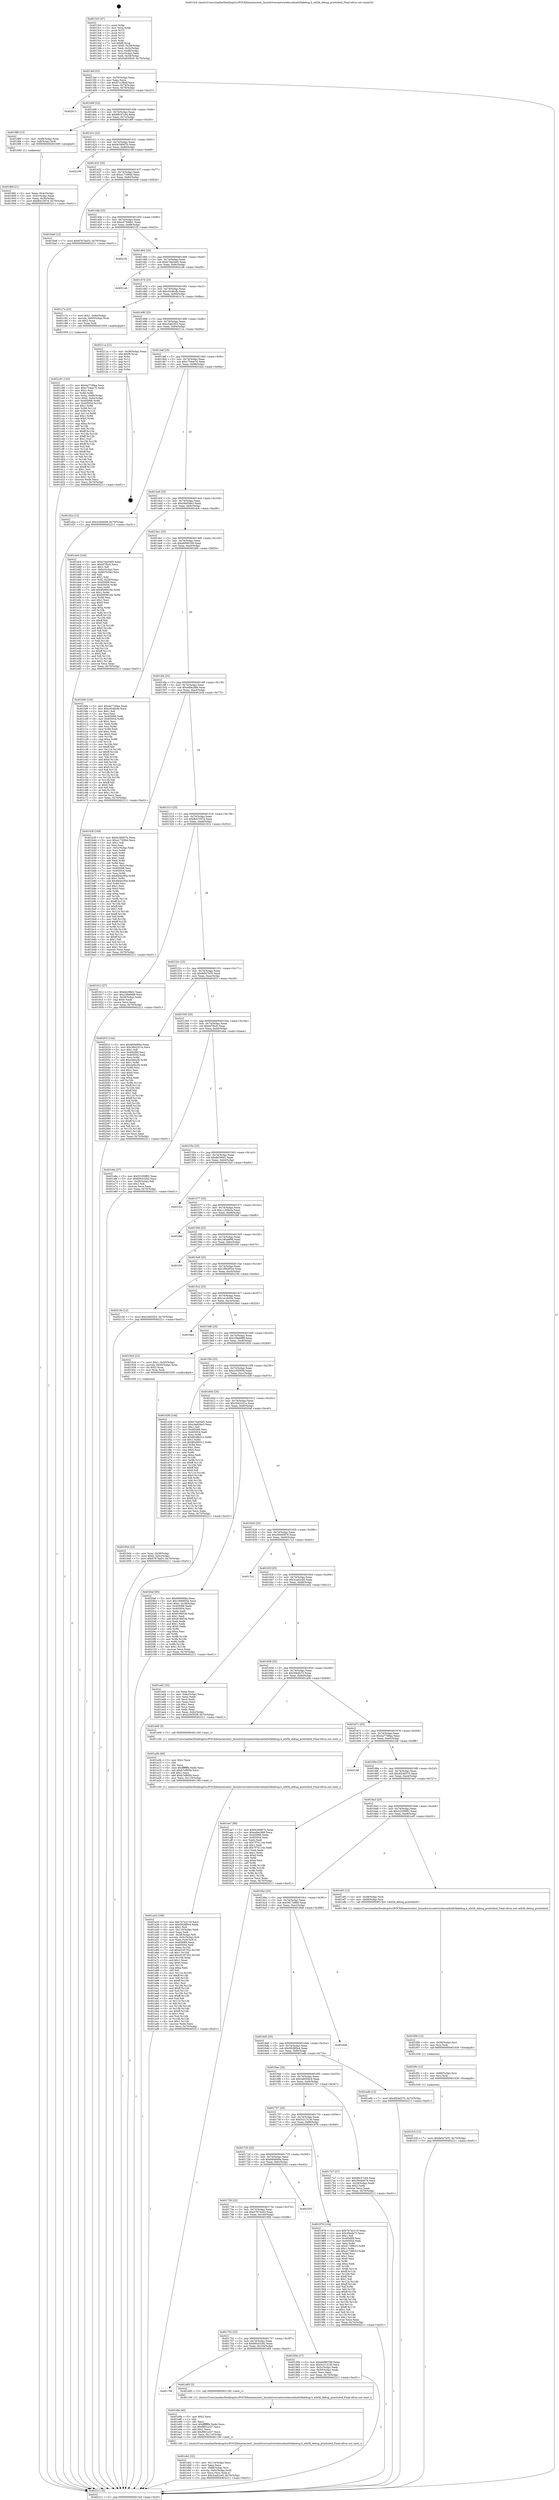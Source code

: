 digraph "0x4013c0" {
  label = "0x4013c0 (/mnt/c/Users/mathe/Desktop/tcc/POCII/binaries/extr_linuxdriversnetwirelessathath5kdebug.h_ath5k_debug_printtxbuf_Final-ollvm.out::main(0))"
  labelloc = "t"
  node[shape=record]

  Entry [label="",width=0.3,height=0.3,shape=circle,fillcolor=black,style=filled]
  "0x4013ef" [label="{
     0x4013ef [23]\l
     | [instrs]\l
     &nbsp;&nbsp;0x4013ef \<+3\>: mov -0x70(%rbp),%eax\l
     &nbsp;&nbsp;0x4013f2 \<+2\>: mov %eax,%ecx\l
     &nbsp;&nbsp;0x4013f4 \<+6\>: sub $0x87c18bdf,%ecx\l
     &nbsp;&nbsp;0x4013fa \<+3\>: mov %eax,-0x74(%rbp)\l
     &nbsp;&nbsp;0x4013fd \<+3\>: mov %ecx,-0x78(%rbp)\l
     &nbsp;&nbsp;0x401400 \<+6\>: je 0000000000402013 \<main+0xc53\>\l
  }"]
  "0x402013" [label="{
     0x402013\l
  }", style=dashed]
  "0x401406" [label="{
     0x401406 [22]\l
     | [instrs]\l
     &nbsp;&nbsp;0x401406 \<+5\>: jmp 000000000040140b \<main+0x4b\>\l
     &nbsp;&nbsp;0x40140b \<+3\>: mov -0x74(%rbp),%eax\l
     &nbsp;&nbsp;0x40140e \<+5\>: sub $0x88c57c94,%eax\l
     &nbsp;&nbsp;0x401413 \<+3\>: mov %eax,-0x7c(%rbp)\l
     &nbsp;&nbsp;0x401416 \<+6\>: je 00000000004018f0 \<main+0x530\>\l
  }"]
  Exit [label="",width=0.3,height=0.3,shape=circle,fillcolor=black,style=filled,peripheries=2]
  "0x4018f0" [label="{
     0x4018f0 [13]\l
     | [instrs]\l
     &nbsp;&nbsp;0x4018f0 \<+4\>: mov -0x48(%rbp),%rax\l
     &nbsp;&nbsp;0x4018f4 \<+4\>: mov 0x8(%rax),%rdi\l
     &nbsp;&nbsp;0x4018f8 \<+5\>: call 0000000000401060 \<atoi@plt\>\l
     | [calls]\l
     &nbsp;&nbsp;0x401060 \{1\} (unknown)\l
  }"]
  "0x40141c" [label="{
     0x40141c [22]\l
     | [instrs]\l
     &nbsp;&nbsp;0x40141c \<+5\>: jmp 0000000000401421 \<main+0x61\>\l
     &nbsp;&nbsp;0x401421 \<+3\>: mov -0x74(%rbp),%eax\l
     &nbsp;&nbsp;0x401424 \<+5\>: sub $0x9c36907b,%eax\l
     &nbsp;&nbsp;0x401429 \<+3\>: mov %eax,-0x80(%rbp)\l
     &nbsp;&nbsp;0x40142c \<+6\>: je 0000000000402199 \<main+0xdd9\>\l
  }"]
  "0x401f18" [label="{
     0x401f18 [12]\l
     | [instrs]\l
     &nbsp;&nbsp;0x401f18 \<+7\>: movl $0xfe0e7b35,-0x70(%rbp)\l
     &nbsp;&nbsp;0x401f1f \<+5\>: jmp 0000000000402211 \<main+0xe51\>\l
  }"]
  "0x402199" [label="{
     0x402199\l
  }", style=dashed]
  "0x401432" [label="{
     0x401432 [25]\l
     | [instrs]\l
     &nbsp;&nbsp;0x401432 \<+5\>: jmp 0000000000401437 \<main+0x77\>\l
     &nbsp;&nbsp;0x401437 \<+3\>: mov -0x74(%rbp),%eax\l
     &nbsp;&nbsp;0x40143a \<+5\>: sub $0xa1730f4d,%eax\l
     &nbsp;&nbsp;0x40143f \<+6\>: mov %eax,-0x84(%rbp)\l
     &nbsp;&nbsp;0x401445 \<+6\>: je 0000000000401be8 \<main+0x828\>\l
  }"]
  "0x401f0c" [label="{
     0x401f0c [12]\l
     | [instrs]\l
     &nbsp;&nbsp;0x401f0c \<+4\>: mov -0x68(%rbp),%rsi\l
     &nbsp;&nbsp;0x401f10 \<+3\>: mov %rsi,%rdi\l
     &nbsp;&nbsp;0x401f13 \<+5\>: call 0000000000401030 \<free@plt\>\l
     | [calls]\l
     &nbsp;&nbsp;0x401030 \{1\} (unknown)\l
  }"]
  "0x401be8" [label="{
     0x401be8 [12]\l
     | [instrs]\l
     &nbsp;&nbsp;0x401be8 \<+7\>: movl $0x67674a53,-0x70(%rbp)\l
     &nbsp;&nbsp;0x401bef \<+5\>: jmp 0000000000402211 \<main+0xe51\>\l
  }"]
  "0x40144b" [label="{
     0x40144b [25]\l
     | [instrs]\l
     &nbsp;&nbsp;0x40144b \<+5\>: jmp 0000000000401450 \<main+0x90\>\l
     &nbsp;&nbsp;0x401450 \<+3\>: mov -0x74(%rbp),%eax\l
     &nbsp;&nbsp;0x401453 \<+5\>: sub $0xa57446b1,%eax\l
     &nbsp;&nbsp;0x401458 \<+6\>: mov %eax,-0x88(%rbp)\l
     &nbsp;&nbsp;0x40145e \<+6\>: je 00000000004021f2 \<main+0xe32\>\l
  }"]
  "0x401f00" [label="{
     0x401f00 [12]\l
     | [instrs]\l
     &nbsp;&nbsp;0x401f00 \<+4\>: mov -0x58(%rbp),%rsi\l
     &nbsp;&nbsp;0x401f04 \<+3\>: mov %rsi,%rdi\l
     &nbsp;&nbsp;0x401f07 \<+5\>: call 0000000000401030 \<free@plt\>\l
     | [calls]\l
     &nbsp;&nbsp;0x401030 \{1\} (unknown)\l
  }"]
  "0x4021f2" [label="{
     0x4021f2\l
  }", style=dashed]
  "0x401464" [label="{
     0x401464 [25]\l
     | [instrs]\l
     &nbsp;&nbsp;0x401464 \<+5\>: jmp 0000000000401469 \<main+0xa9\>\l
     &nbsp;&nbsp;0x401469 \<+3\>: mov -0x74(%rbp),%eax\l
     &nbsp;&nbsp;0x40146c \<+5\>: sub $0xb7da04d5,%eax\l
     &nbsp;&nbsp;0x401471 \<+6\>: mov %eax,-0x8c(%rbp)\l
     &nbsp;&nbsp;0x401477 \<+6\>: je 00000000004021e6 \<main+0xe26\>\l
  }"]
  "0x401eb2" [label="{
     0x401eb2 [32]\l
     | [instrs]\l
     &nbsp;&nbsp;0x401eb2 \<+6\>: mov -0x114(%rbp),%ecx\l
     &nbsp;&nbsp;0x401eb8 \<+3\>: imul %eax,%ecx\l
     &nbsp;&nbsp;0x401ebb \<+4\>: mov -0x68(%rbp),%rsi\l
     &nbsp;&nbsp;0x401ebf \<+4\>: movslq -0x6c(%rbp),%rdi\l
     &nbsp;&nbsp;0x401ec3 \<+3\>: mov %ecx,(%rsi,%rdi,4)\l
     &nbsp;&nbsp;0x401ec6 \<+7\>: movl $0x3cad2c40,-0x70(%rbp)\l
     &nbsp;&nbsp;0x401ecd \<+5\>: jmp 0000000000402211 \<main+0xe51\>\l
  }"]
  "0x4021e6" [label="{
     0x4021e6\l
  }", style=dashed]
  "0x40147d" [label="{
     0x40147d [25]\l
     | [instrs]\l
     &nbsp;&nbsp;0x40147d \<+5\>: jmp 0000000000401482 \<main+0xc2\>\l
     &nbsp;&nbsp;0x401482 \<+3\>: mov -0x74(%rbp),%eax\l
     &nbsp;&nbsp;0x401485 \<+5\>: sub $0xc0246cfb,%eax\l
     &nbsp;&nbsp;0x40148a \<+6\>: mov %eax,-0x90(%rbp)\l
     &nbsp;&nbsp;0x401490 \<+6\>: je 0000000000401c7a \<main+0x8ba\>\l
  }"]
  "0x401e8a" [label="{
     0x401e8a [40]\l
     | [instrs]\l
     &nbsp;&nbsp;0x401e8a \<+5\>: mov $0x2,%ecx\l
     &nbsp;&nbsp;0x401e8f \<+1\>: cltd\l
     &nbsp;&nbsp;0x401e90 \<+2\>: idiv %ecx\l
     &nbsp;&nbsp;0x401e92 \<+6\>: imul $0xfffffffe,%edx,%ecx\l
     &nbsp;&nbsp;0x401e98 \<+6\>: sub $0xf861a327,%ecx\l
     &nbsp;&nbsp;0x401e9e \<+3\>: add $0x1,%ecx\l
     &nbsp;&nbsp;0x401ea1 \<+6\>: add $0xf861a327,%ecx\l
     &nbsp;&nbsp;0x401ea7 \<+6\>: mov %ecx,-0x114(%rbp)\l
     &nbsp;&nbsp;0x401ead \<+5\>: call 0000000000401160 \<next_i\>\l
     | [calls]\l
     &nbsp;&nbsp;0x401160 \{1\} (/mnt/c/Users/mathe/Desktop/tcc/POCII/binaries/extr_linuxdriversnetwirelessathath5kdebug.h_ath5k_debug_printtxbuf_Final-ollvm.out::next_i)\l
  }"]
  "0x401c7a" [label="{
     0x401c7a [23]\l
     | [instrs]\l
     &nbsp;&nbsp;0x401c7a \<+7\>: movl $0x1,-0x60(%rbp)\l
     &nbsp;&nbsp;0x401c81 \<+4\>: movslq -0x60(%rbp),%rax\l
     &nbsp;&nbsp;0x401c85 \<+4\>: shl $0x2,%rax\l
     &nbsp;&nbsp;0x401c89 \<+3\>: mov %rax,%rdi\l
     &nbsp;&nbsp;0x401c8c \<+5\>: call 0000000000401050 \<malloc@plt\>\l
     | [calls]\l
     &nbsp;&nbsp;0x401050 \{1\} (unknown)\l
  }"]
  "0x401496" [label="{
     0x401496 [25]\l
     | [instrs]\l
     &nbsp;&nbsp;0x401496 \<+5\>: jmp 000000000040149b \<main+0xdb\>\l
     &nbsp;&nbsp;0x40149b \<+3\>: mov -0x74(%rbp),%eax\l
     &nbsp;&nbsp;0x40149e \<+5\>: sub $0xc5d42f23,%eax\l
     &nbsp;&nbsp;0x4014a3 \<+6\>: mov %eax,-0x94(%rbp)\l
     &nbsp;&nbsp;0x4014a9 \<+6\>: je 000000000040211a \<main+0xd5a\>\l
  }"]
  "0x40176b" [label="{
     0x40176b\l
  }", style=dashed]
  "0x40211a" [label="{
     0x40211a [21]\l
     | [instrs]\l
     &nbsp;&nbsp;0x40211a \<+3\>: mov -0x38(%rbp),%eax\l
     &nbsp;&nbsp;0x40211d \<+7\>: add $0xf8,%rsp\l
     &nbsp;&nbsp;0x402124 \<+1\>: pop %rbx\l
     &nbsp;&nbsp;0x402125 \<+2\>: pop %r12\l
     &nbsp;&nbsp;0x402127 \<+2\>: pop %r13\l
     &nbsp;&nbsp;0x402129 \<+2\>: pop %r14\l
     &nbsp;&nbsp;0x40212b \<+2\>: pop %r15\l
     &nbsp;&nbsp;0x40212d \<+1\>: pop %rbp\l
     &nbsp;&nbsp;0x40212e \<+1\>: ret\l
  }"]
  "0x4014af" [label="{
     0x4014af [25]\l
     | [instrs]\l
     &nbsp;&nbsp;0x4014af \<+5\>: jmp 00000000004014b4 \<main+0xf4\>\l
     &nbsp;&nbsp;0x4014b4 \<+3\>: mov -0x74(%rbp),%eax\l
     &nbsp;&nbsp;0x4014b7 \<+5\>: sub $0xc754ee70,%eax\l
     &nbsp;&nbsp;0x4014bc \<+6\>: mov %eax,-0x98(%rbp)\l
     &nbsp;&nbsp;0x4014c2 \<+6\>: je 0000000000401d2a \<main+0x96a\>\l
  }"]
  "0x401e85" [label="{
     0x401e85 [5]\l
     | [instrs]\l
     &nbsp;&nbsp;0x401e85 \<+5\>: call 0000000000401160 \<next_i\>\l
     | [calls]\l
     &nbsp;&nbsp;0x401160 \{1\} (/mnt/c/Users/mathe/Desktop/tcc/POCII/binaries/extr_linuxdriversnetwirelessathath5kdebug.h_ath5k_debug_printtxbuf_Final-ollvm.out::next_i)\l
  }"]
  "0x401d2a" [label="{
     0x401d2a [12]\l
     | [instrs]\l
     &nbsp;&nbsp;0x401d2a \<+7\>: movl $0x2cf45658,-0x70(%rbp)\l
     &nbsp;&nbsp;0x401d31 \<+5\>: jmp 0000000000402211 \<main+0xe51\>\l
  }"]
  "0x4014c8" [label="{
     0x4014c8 [25]\l
     | [instrs]\l
     &nbsp;&nbsp;0x4014c8 \<+5\>: jmp 00000000004014cd \<main+0x10d\>\l
     &nbsp;&nbsp;0x4014cd \<+3\>: mov -0x74(%rbp),%eax\l
     &nbsp;&nbsp;0x4014d0 \<+5\>: sub $0xc9a936e3,%eax\l
     &nbsp;&nbsp;0x4014d5 \<+6\>: mov %eax,-0x9c(%rbp)\l
     &nbsp;&nbsp;0x4014db \<+6\>: je 0000000000401dc6 \<main+0xa06\>\l
  }"]
  "0x401c91" [label="{
     0x401c91 [153]\l
     | [instrs]\l
     &nbsp;&nbsp;0x401c91 \<+5\>: mov $0x4a77d9aa,%ecx\l
     &nbsp;&nbsp;0x401c96 \<+5\>: mov $0xc754ee70,%edx\l
     &nbsp;&nbsp;0x401c9b \<+3\>: mov $0x1,%sil\l
     &nbsp;&nbsp;0x401c9e \<+3\>: xor %r8d,%r8d\l
     &nbsp;&nbsp;0x401ca1 \<+4\>: mov %rax,-0x68(%rbp)\l
     &nbsp;&nbsp;0x401ca5 \<+7\>: movl $0x0,-0x6c(%rbp)\l
     &nbsp;&nbsp;0x401cac \<+8\>: mov 0x405068,%r9d\l
     &nbsp;&nbsp;0x401cb4 \<+8\>: mov 0x405054,%r10d\l
     &nbsp;&nbsp;0x401cbc \<+4\>: sub $0x1,%r8d\l
     &nbsp;&nbsp;0x401cc0 \<+3\>: mov %r9d,%r11d\l
     &nbsp;&nbsp;0x401cc3 \<+3\>: add %r8d,%r11d\l
     &nbsp;&nbsp;0x401cc6 \<+4\>: imul %r11d,%r9d\l
     &nbsp;&nbsp;0x401cca \<+4\>: and $0x1,%r9d\l
     &nbsp;&nbsp;0x401cce \<+4\>: cmp $0x0,%r9d\l
     &nbsp;&nbsp;0x401cd2 \<+3\>: sete %bl\l
     &nbsp;&nbsp;0x401cd5 \<+4\>: cmp $0xa,%r10d\l
     &nbsp;&nbsp;0x401cd9 \<+4\>: setl %r14b\l
     &nbsp;&nbsp;0x401cdd \<+3\>: mov %bl,%r15b\l
     &nbsp;&nbsp;0x401ce0 \<+4\>: xor $0xff,%r15b\l
     &nbsp;&nbsp;0x401ce4 \<+3\>: mov %r14b,%r12b\l
     &nbsp;&nbsp;0x401ce7 \<+4\>: xor $0xff,%r12b\l
     &nbsp;&nbsp;0x401ceb \<+4\>: xor $0x1,%sil\l
     &nbsp;&nbsp;0x401cef \<+3\>: mov %r15b,%r13b\l
     &nbsp;&nbsp;0x401cf2 \<+4\>: and $0xff,%r13b\l
     &nbsp;&nbsp;0x401cf6 \<+3\>: and %sil,%bl\l
     &nbsp;&nbsp;0x401cf9 \<+3\>: mov %r12b,%al\l
     &nbsp;&nbsp;0x401cfc \<+2\>: and $0xff,%al\l
     &nbsp;&nbsp;0x401cfe \<+3\>: and %sil,%r14b\l
     &nbsp;&nbsp;0x401d01 \<+3\>: or %bl,%r13b\l
     &nbsp;&nbsp;0x401d04 \<+3\>: or %r14b,%al\l
     &nbsp;&nbsp;0x401d07 \<+3\>: xor %al,%r13b\l
     &nbsp;&nbsp;0x401d0a \<+3\>: or %r12b,%r15b\l
     &nbsp;&nbsp;0x401d0d \<+4\>: xor $0xff,%r15b\l
     &nbsp;&nbsp;0x401d11 \<+4\>: or $0x1,%sil\l
     &nbsp;&nbsp;0x401d15 \<+3\>: and %sil,%r15b\l
     &nbsp;&nbsp;0x401d18 \<+3\>: or %r15b,%r13b\l
     &nbsp;&nbsp;0x401d1b \<+4\>: test $0x1,%r13b\l
     &nbsp;&nbsp;0x401d1f \<+3\>: cmovne %edx,%ecx\l
     &nbsp;&nbsp;0x401d22 \<+3\>: mov %ecx,-0x70(%rbp)\l
     &nbsp;&nbsp;0x401d25 \<+5\>: jmp 0000000000402211 \<main+0xe51\>\l
  }"]
  "0x401dc6" [label="{
     0x401dc6 [164]\l
     | [instrs]\l
     &nbsp;&nbsp;0x401dc6 \<+5\>: mov $0xb7da04d5,%eax\l
     &nbsp;&nbsp;0x401dcb \<+5\>: mov $0xbf7fbc0,%ecx\l
     &nbsp;&nbsp;0x401dd0 \<+2\>: mov $0x1,%dl\l
     &nbsp;&nbsp;0x401dd2 \<+3\>: mov -0x6c(%rbp),%esi\l
     &nbsp;&nbsp;0x401dd5 \<+3\>: cmp -0x60(%rbp),%esi\l
     &nbsp;&nbsp;0x401dd8 \<+4\>: setl %dil\l
     &nbsp;&nbsp;0x401ddc \<+4\>: and $0x1,%dil\l
     &nbsp;&nbsp;0x401de0 \<+4\>: mov %dil,-0x29(%rbp)\l
     &nbsp;&nbsp;0x401de4 \<+7\>: mov 0x405068,%esi\l
     &nbsp;&nbsp;0x401deb \<+8\>: mov 0x405054,%r8d\l
     &nbsp;&nbsp;0x401df3 \<+3\>: mov %esi,%r9d\l
     &nbsp;&nbsp;0x401df6 \<+7\>: add $0x8509016e,%r9d\l
     &nbsp;&nbsp;0x401dfd \<+4\>: sub $0x1,%r9d\l
     &nbsp;&nbsp;0x401e01 \<+7\>: sub $0x8509016e,%r9d\l
     &nbsp;&nbsp;0x401e08 \<+4\>: imul %r9d,%esi\l
     &nbsp;&nbsp;0x401e0c \<+3\>: and $0x1,%esi\l
     &nbsp;&nbsp;0x401e0f \<+3\>: cmp $0x0,%esi\l
     &nbsp;&nbsp;0x401e12 \<+4\>: sete %dil\l
     &nbsp;&nbsp;0x401e16 \<+4\>: cmp $0xa,%r8d\l
     &nbsp;&nbsp;0x401e1a \<+4\>: setl %r10b\l
     &nbsp;&nbsp;0x401e1e \<+3\>: mov %dil,%r11b\l
     &nbsp;&nbsp;0x401e21 \<+4\>: xor $0xff,%r11b\l
     &nbsp;&nbsp;0x401e25 \<+3\>: mov %r10b,%bl\l
     &nbsp;&nbsp;0x401e28 \<+3\>: xor $0xff,%bl\l
     &nbsp;&nbsp;0x401e2b \<+3\>: xor $0x0,%dl\l
     &nbsp;&nbsp;0x401e2e \<+3\>: mov %r11b,%r14b\l
     &nbsp;&nbsp;0x401e31 \<+4\>: and $0x0,%r14b\l
     &nbsp;&nbsp;0x401e35 \<+3\>: and %dl,%dil\l
     &nbsp;&nbsp;0x401e38 \<+3\>: mov %bl,%r15b\l
     &nbsp;&nbsp;0x401e3b \<+4\>: and $0x0,%r15b\l
     &nbsp;&nbsp;0x401e3f \<+3\>: and %dl,%r10b\l
     &nbsp;&nbsp;0x401e42 \<+3\>: or %dil,%r14b\l
     &nbsp;&nbsp;0x401e45 \<+3\>: or %r10b,%r15b\l
     &nbsp;&nbsp;0x401e48 \<+3\>: xor %r15b,%r14b\l
     &nbsp;&nbsp;0x401e4b \<+3\>: or %bl,%r11b\l
     &nbsp;&nbsp;0x401e4e \<+4\>: xor $0xff,%r11b\l
     &nbsp;&nbsp;0x401e52 \<+3\>: or $0x0,%dl\l
     &nbsp;&nbsp;0x401e55 \<+3\>: and %dl,%r11b\l
     &nbsp;&nbsp;0x401e58 \<+3\>: or %r11b,%r14b\l
     &nbsp;&nbsp;0x401e5b \<+4\>: test $0x1,%r14b\l
     &nbsp;&nbsp;0x401e5f \<+3\>: cmovne %ecx,%eax\l
     &nbsp;&nbsp;0x401e62 \<+3\>: mov %eax,-0x70(%rbp)\l
     &nbsp;&nbsp;0x401e65 \<+5\>: jmp 0000000000402211 \<main+0xe51\>\l
  }"]
  "0x4014e1" [label="{
     0x4014e1 [25]\l
     | [instrs]\l
     &nbsp;&nbsp;0x4014e1 \<+5\>: jmp 00000000004014e6 \<main+0x126\>\l
     &nbsp;&nbsp;0x4014e6 \<+3\>: mov -0x74(%rbp),%eax\l
     &nbsp;&nbsp;0x4014e9 \<+5\>: sub $0xeb080199,%eax\l
     &nbsp;&nbsp;0x4014ee \<+6\>: mov %eax,-0xa0(%rbp)\l
     &nbsp;&nbsp;0x4014f4 \<+6\>: je 0000000000401bf4 \<main+0x834\>\l
  }"]
  "0x401a33" [label="{
     0x401a33 [168]\l
     | [instrs]\l
     &nbsp;&nbsp;0x401a33 \<+5\>: mov $0x7b7a3119,%ecx\l
     &nbsp;&nbsp;0x401a38 \<+5\>: mov $0x5928f5e4,%edx\l
     &nbsp;&nbsp;0x401a3d \<+3\>: mov $0x1,%sil\l
     &nbsp;&nbsp;0x401a40 \<+6\>: mov -0x110(%rbp),%edi\l
     &nbsp;&nbsp;0x401a46 \<+3\>: imul %eax,%edi\l
     &nbsp;&nbsp;0x401a49 \<+4\>: mov -0x58(%rbp),%r8\l
     &nbsp;&nbsp;0x401a4d \<+4\>: movslq -0x5c(%rbp),%r9\l
     &nbsp;&nbsp;0x401a51 \<+4\>: mov %edi,(%r8,%r9,4)\l
     &nbsp;&nbsp;0x401a55 \<+7\>: mov 0x405068,%eax\l
     &nbsp;&nbsp;0x401a5c \<+7\>: mov 0x405054,%edi\l
     &nbsp;&nbsp;0x401a63 \<+3\>: mov %eax,%r10d\l
     &nbsp;&nbsp;0x401a66 \<+7\>: sub $0xe0187352,%r10d\l
     &nbsp;&nbsp;0x401a6d \<+4\>: sub $0x1,%r10d\l
     &nbsp;&nbsp;0x401a71 \<+7\>: add $0xe0187352,%r10d\l
     &nbsp;&nbsp;0x401a78 \<+4\>: imul %r10d,%eax\l
     &nbsp;&nbsp;0x401a7c \<+3\>: and $0x1,%eax\l
     &nbsp;&nbsp;0x401a7f \<+3\>: cmp $0x0,%eax\l
     &nbsp;&nbsp;0x401a82 \<+4\>: sete %r11b\l
     &nbsp;&nbsp;0x401a86 \<+3\>: cmp $0xa,%edi\l
     &nbsp;&nbsp;0x401a89 \<+3\>: setl %bl\l
     &nbsp;&nbsp;0x401a8c \<+3\>: mov %r11b,%r14b\l
     &nbsp;&nbsp;0x401a8f \<+4\>: xor $0xff,%r14b\l
     &nbsp;&nbsp;0x401a93 \<+3\>: mov %bl,%r15b\l
     &nbsp;&nbsp;0x401a96 \<+4\>: xor $0xff,%r15b\l
     &nbsp;&nbsp;0x401a9a \<+4\>: xor $0x1,%sil\l
     &nbsp;&nbsp;0x401a9e \<+3\>: mov %r14b,%r12b\l
     &nbsp;&nbsp;0x401aa1 \<+4\>: and $0xff,%r12b\l
     &nbsp;&nbsp;0x401aa5 \<+3\>: and %sil,%r11b\l
     &nbsp;&nbsp;0x401aa8 \<+3\>: mov %r15b,%r13b\l
     &nbsp;&nbsp;0x401aab \<+4\>: and $0xff,%r13b\l
     &nbsp;&nbsp;0x401aaf \<+3\>: and %sil,%bl\l
     &nbsp;&nbsp;0x401ab2 \<+3\>: or %r11b,%r12b\l
     &nbsp;&nbsp;0x401ab5 \<+3\>: or %bl,%r13b\l
     &nbsp;&nbsp;0x401ab8 \<+3\>: xor %r13b,%r12b\l
     &nbsp;&nbsp;0x401abb \<+3\>: or %r15b,%r14b\l
     &nbsp;&nbsp;0x401abe \<+4\>: xor $0xff,%r14b\l
     &nbsp;&nbsp;0x401ac2 \<+4\>: or $0x1,%sil\l
     &nbsp;&nbsp;0x401ac6 \<+3\>: and %sil,%r14b\l
     &nbsp;&nbsp;0x401ac9 \<+3\>: or %r14b,%r12b\l
     &nbsp;&nbsp;0x401acc \<+4\>: test $0x1,%r12b\l
     &nbsp;&nbsp;0x401ad0 \<+3\>: cmovne %edx,%ecx\l
     &nbsp;&nbsp;0x401ad3 \<+3\>: mov %ecx,-0x70(%rbp)\l
     &nbsp;&nbsp;0x401ad6 \<+5\>: jmp 0000000000402211 \<main+0xe51\>\l
  }"]
  "0x401bf4" [label="{
     0x401bf4 [134]\l
     | [instrs]\l
     &nbsp;&nbsp;0x401bf4 \<+5\>: mov $0x4a77d9aa,%eax\l
     &nbsp;&nbsp;0x401bf9 \<+5\>: mov $0xc0246cfb,%ecx\l
     &nbsp;&nbsp;0x401bfe \<+2\>: mov $0x1,%dl\l
     &nbsp;&nbsp;0x401c00 \<+2\>: xor %esi,%esi\l
     &nbsp;&nbsp;0x401c02 \<+7\>: mov 0x405068,%edi\l
     &nbsp;&nbsp;0x401c09 \<+8\>: mov 0x405054,%r8d\l
     &nbsp;&nbsp;0x401c11 \<+3\>: sub $0x1,%esi\l
     &nbsp;&nbsp;0x401c14 \<+3\>: mov %edi,%r9d\l
     &nbsp;&nbsp;0x401c17 \<+3\>: add %esi,%r9d\l
     &nbsp;&nbsp;0x401c1a \<+4\>: imul %r9d,%edi\l
     &nbsp;&nbsp;0x401c1e \<+3\>: and $0x1,%edi\l
     &nbsp;&nbsp;0x401c21 \<+3\>: cmp $0x0,%edi\l
     &nbsp;&nbsp;0x401c24 \<+4\>: sete %r10b\l
     &nbsp;&nbsp;0x401c28 \<+4\>: cmp $0xa,%r8d\l
     &nbsp;&nbsp;0x401c2c \<+4\>: setl %r11b\l
     &nbsp;&nbsp;0x401c30 \<+3\>: mov %r10b,%bl\l
     &nbsp;&nbsp;0x401c33 \<+3\>: xor $0xff,%bl\l
     &nbsp;&nbsp;0x401c36 \<+3\>: mov %r11b,%r14b\l
     &nbsp;&nbsp;0x401c39 \<+4\>: xor $0xff,%r14b\l
     &nbsp;&nbsp;0x401c3d \<+3\>: xor $0x0,%dl\l
     &nbsp;&nbsp;0x401c40 \<+3\>: mov %bl,%r15b\l
     &nbsp;&nbsp;0x401c43 \<+4\>: and $0x0,%r15b\l
     &nbsp;&nbsp;0x401c47 \<+3\>: and %dl,%r10b\l
     &nbsp;&nbsp;0x401c4a \<+3\>: mov %r14b,%r12b\l
     &nbsp;&nbsp;0x401c4d \<+4\>: and $0x0,%r12b\l
     &nbsp;&nbsp;0x401c51 \<+3\>: and %dl,%r11b\l
     &nbsp;&nbsp;0x401c54 \<+3\>: or %r10b,%r15b\l
     &nbsp;&nbsp;0x401c57 \<+3\>: or %r11b,%r12b\l
     &nbsp;&nbsp;0x401c5a \<+3\>: xor %r12b,%r15b\l
     &nbsp;&nbsp;0x401c5d \<+3\>: or %r14b,%bl\l
     &nbsp;&nbsp;0x401c60 \<+3\>: xor $0xff,%bl\l
     &nbsp;&nbsp;0x401c63 \<+3\>: or $0x0,%dl\l
     &nbsp;&nbsp;0x401c66 \<+2\>: and %dl,%bl\l
     &nbsp;&nbsp;0x401c68 \<+3\>: or %bl,%r15b\l
     &nbsp;&nbsp;0x401c6b \<+4\>: test $0x1,%r15b\l
     &nbsp;&nbsp;0x401c6f \<+3\>: cmovne %ecx,%eax\l
     &nbsp;&nbsp;0x401c72 \<+3\>: mov %eax,-0x70(%rbp)\l
     &nbsp;&nbsp;0x401c75 \<+5\>: jmp 0000000000402211 \<main+0xe51\>\l
  }"]
  "0x4014fa" [label="{
     0x4014fa [25]\l
     | [instrs]\l
     &nbsp;&nbsp;0x4014fa \<+5\>: jmp 00000000004014ff \<main+0x13f\>\l
     &nbsp;&nbsp;0x4014ff \<+3\>: mov -0x74(%rbp),%eax\l
     &nbsp;&nbsp;0x401502 \<+5\>: sub $0xedbe2fd6,%eax\l
     &nbsp;&nbsp;0x401507 \<+6\>: mov %eax,-0xa4(%rbp)\l
     &nbsp;&nbsp;0x40150d \<+6\>: je 0000000000401b3f \<main+0x77f\>\l
  }"]
  "0x401a0b" [label="{
     0x401a0b [40]\l
     | [instrs]\l
     &nbsp;&nbsp;0x401a0b \<+5\>: mov $0x2,%ecx\l
     &nbsp;&nbsp;0x401a10 \<+1\>: cltd\l
     &nbsp;&nbsp;0x401a11 \<+2\>: idiv %ecx\l
     &nbsp;&nbsp;0x401a13 \<+6\>: imul $0xfffffffe,%edx,%ecx\l
     &nbsp;&nbsp;0x401a19 \<+6\>: sub $0xb7ef85fa,%ecx\l
     &nbsp;&nbsp;0x401a1f \<+3\>: add $0x1,%ecx\l
     &nbsp;&nbsp;0x401a22 \<+6\>: add $0xb7ef85fa,%ecx\l
     &nbsp;&nbsp;0x401a28 \<+6\>: mov %ecx,-0x110(%rbp)\l
     &nbsp;&nbsp;0x401a2e \<+5\>: call 0000000000401160 \<next_i\>\l
     | [calls]\l
     &nbsp;&nbsp;0x401160 \{1\} (/mnt/c/Users/mathe/Desktop/tcc/POCII/binaries/extr_linuxdriversnetwirelessathath5kdebug.h_ath5k_debug_printtxbuf_Final-ollvm.out::next_i)\l
  }"]
  "0x401b3f" [label="{
     0x401b3f [169]\l
     | [instrs]\l
     &nbsp;&nbsp;0x401b3f \<+5\>: mov $0x9c36907b,%eax\l
     &nbsp;&nbsp;0x401b44 \<+5\>: mov $0xa1730f4d,%ecx\l
     &nbsp;&nbsp;0x401b49 \<+2\>: mov $0x1,%dl\l
     &nbsp;&nbsp;0x401b4b \<+2\>: xor %esi,%esi\l
     &nbsp;&nbsp;0x401b4d \<+3\>: mov -0x5c(%rbp),%edi\l
     &nbsp;&nbsp;0x401b50 \<+3\>: mov %esi,%r8d\l
     &nbsp;&nbsp;0x401b53 \<+3\>: sub %edi,%r8d\l
     &nbsp;&nbsp;0x401b56 \<+2\>: mov %esi,%edi\l
     &nbsp;&nbsp;0x401b58 \<+3\>: sub $0x1,%edi\l
     &nbsp;&nbsp;0x401b5b \<+3\>: add %edi,%r8d\l
     &nbsp;&nbsp;0x401b5e \<+3\>: sub %r8d,%esi\l
     &nbsp;&nbsp;0x401b61 \<+3\>: mov %esi,-0x5c(%rbp)\l
     &nbsp;&nbsp;0x401b64 \<+7\>: mov 0x405068,%esi\l
     &nbsp;&nbsp;0x401b6b \<+7\>: mov 0x405054,%edi\l
     &nbsp;&nbsp;0x401b72 \<+3\>: mov %esi,%r8d\l
     &nbsp;&nbsp;0x401b75 \<+7\>: sub $0x840ec95e,%r8d\l
     &nbsp;&nbsp;0x401b7c \<+4\>: sub $0x1,%r8d\l
     &nbsp;&nbsp;0x401b80 \<+7\>: add $0x840ec95e,%r8d\l
     &nbsp;&nbsp;0x401b87 \<+4\>: imul %r8d,%esi\l
     &nbsp;&nbsp;0x401b8b \<+3\>: and $0x1,%esi\l
     &nbsp;&nbsp;0x401b8e \<+3\>: cmp $0x0,%esi\l
     &nbsp;&nbsp;0x401b91 \<+4\>: sete %r9b\l
     &nbsp;&nbsp;0x401b95 \<+3\>: cmp $0xa,%edi\l
     &nbsp;&nbsp;0x401b98 \<+4\>: setl %r10b\l
     &nbsp;&nbsp;0x401b9c \<+3\>: mov %r9b,%r11b\l
     &nbsp;&nbsp;0x401b9f \<+4\>: xor $0xff,%r11b\l
     &nbsp;&nbsp;0x401ba3 \<+3\>: mov %r10b,%bl\l
     &nbsp;&nbsp;0x401ba6 \<+3\>: xor $0xff,%bl\l
     &nbsp;&nbsp;0x401ba9 \<+3\>: xor $0x1,%dl\l
     &nbsp;&nbsp;0x401bac \<+3\>: mov %r11b,%r14b\l
     &nbsp;&nbsp;0x401baf \<+4\>: and $0xff,%r14b\l
     &nbsp;&nbsp;0x401bb3 \<+3\>: and %dl,%r9b\l
     &nbsp;&nbsp;0x401bb6 \<+3\>: mov %bl,%r15b\l
     &nbsp;&nbsp;0x401bb9 \<+4\>: and $0xff,%r15b\l
     &nbsp;&nbsp;0x401bbd \<+3\>: and %dl,%r10b\l
     &nbsp;&nbsp;0x401bc0 \<+3\>: or %r9b,%r14b\l
     &nbsp;&nbsp;0x401bc3 \<+3\>: or %r10b,%r15b\l
     &nbsp;&nbsp;0x401bc6 \<+3\>: xor %r15b,%r14b\l
     &nbsp;&nbsp;0x401bc9 \<+3\>: or %bl,%r11b\l
     &nbsp;&nbsp;0x401bcc \<+4\>: xor $0xff,%r11b\l
     &nbsp;&nbsp;0x401bd0 \<+3\>: or $0x1,%dl\l
     &nbsp;&nbsp;0x401bd3 \<+3\>: and %dl,%r11b\l
     &nbsp;&nbsp;0x401bd6 \<+3\>: or %r11b,%r14b\l
     &nbsp;&nbsp;0x401bd9 \<+4\>: test $0x1,%r14b\l
     &nbsp;&nbsp;0x401bdd \<+3\>: cmovne %ecx,%eax\l
     &nbsp;&nbsp;0x401be0 \<+3\>: mov %eax,-0x70(%rbp)\l
     &nbsp;&nbsp;0x401be3 \<+5\>: jmp 0000000000402211 \<main+0xe51\>\l
  }"]
  "0x401513" [label="{
     0x401513 [25]\l
     | [instrs]\l
     &nbsp;&nbsp;0x401513 \<+5\>: jmp 0000000000401518 \<main+0x158\>\l
     &nbsp;&nbsp;0x401518 \<+3\>: mov -0x74(%rbp),%eax\l
     &nbsp;&nbsp;0x40151b \<+5\>: sub $0xf641597d,%eax\l
     &nbsp;&nbsp;0x401520 \<+6\>: mov %eax,-0xa8(%rbp)\l
     &nbsp;&nbsp;0x401526 \<+6\>: je 0000000000401912 \<main+0x552\>\l
  }"]
  "0x401752" [label="{
     0x401752 [25]\l
     | [instrs]\l
     &nbsp;&nbsp;0x401752 \<+5\>: jmp 0000000000401757 \<main+0x397\>\l
     &nbsp;&nbsp;0x401757 \<+3\>: mov -0x74(%rbp),%eax\l
     &nbsp;&nbsp;0x40175a \<+5\>: sub $0x69c03282,%eax\l
     &nbsp;&nbsp;0x40175f \<+6\>: mov %eax,-0x104(%rbp)\l
     &nbsp;&nbsp;0x401765 \<+6\>: je 0000000000401e85 \<main+0xac5\>\l
  }"]
  "0x401912" [label="{
     0x401912 [27]\l
     | [instrs]\l
     &nbsp;&nbsp;0x401912 \<+5\>: mov $0xde299d1,%eax\l
     &nbsp;&nbsp;0x401917 \<+5\>: mov $0x238a66f9,%ecx\l
     &nbsp;&nbsp;0x40191c \<+3\>: mov -0x30(%rbp),%edx\l
     &nbsp;&nbsp;0x40191f \<+3\>: cmp $0x0,%edx\l
     &nbsp;&nbsp;0x401922 \<+3\>: cmove %ecx,%eax\l
     &nbsp;&nbsp;0x401925 \<+3\>: mov %eax,-0x70(%rbp)\l
     &nbsp;&nbsp;0x401928 \<+5\>: jmp 0000000000402211 \<main+0xe51\>\l
  }"]
  "0x40152c" [label="{
     0x40152c [25]\l
     | [instrs]\l
     &nbsp;&nbsp;0x40152c \<+5\>: jmp 0000000000401531 \<main+0x171\>\l
     &nbsp;&nbsp;0x401531 \<+3\>: mov -0x74(%rbp),%eax\l
     &nbsp;&nbsp;0x401534 \<+5\>: sub $0xfe0e7b35,%eax\l
     &nbsp;&nbsp;0x401539 \<+6\>: mov %eax,-0xac(%rbp)\l
     &nbsp;&nbsp;0x40153f \<+6\>: je 000000000040201f \<main+0xc5f\>\l
  }"]
  "0x40195b" [label="{
     0x40195b [27]\l
     | [instrs]\l
     &nbsp;&nbsp;0x40195b \<+5\>: mov $0xeb080199,%eax\l
     &nbsp;&nbsp;0x401960 \<+5\>: mov $0x5c213130,%ecx\l
     &nbsp;&nbsp;0x401965 \<+3\>: mov -0x5c(%rbp),%edx\l
     &nbsp;&nbsp;0x401968 \<+3\>: cmp -0x50(%rbp),%edx\l
     &nbsp;&nbsp;0x40196b \<+3\>: cmovl %ecx,%eax\l
     &nbsp;&nbsp;0x40196e \<+3\>: mov %eax,-0x70(%rbp)\l
     &nbsp;&nbsp;0x401971 \<+5\>: jmp 0000000000402211 \<main+0xe51\>\l
  }"]
  "0x40201f" [label="{
     0x40201f [144]\l
     | [instrs]\l
     &nbsp;&nbsp;0x40201f \<+5\>: mov $0x66f4669a,%eax\l
     &nbsp;&nbsp;0x402024 \<+5\>: mov $0x3942321e,%ecx\l
     &nbsp;&nbsp;0x402029 \<+2\>: mov $0x1,%dl\l
     &nbsp;&nbsp;0x40202b \<+7\>: mov 0x405068,%esi\l
     &nbsp;&nbsp;0x402032 \<+7\>: mov 0x405054,%edi\l
     &nbsp;&nbsp;0x402039 \<+3\>: mov %esi,%r8d\l
     &nbsp;&nbsp;0x40203c \<+7\>: add $0xcbf4a36,%r8d\l
     &nbsp;&nbsp;0x402043 \<+4\>: sub $0x1,%r8d\l
     &nbsp;&nbsp;0x402047 \<+7\>: sub $0xcbf4a36,%r8d\l
     &nbsp;&nbsp;0x40204e \<+4\>: imul %r8d,%esi\l
     &nbsp;&nbsp;0x402052 \<+3\>: and $0x1,%esi\l
     &nbsp;&nbsp;0x402055 \<+3\>: cmp $0x0,%esi\l
     &nbsp;&nbsp;0x402058 \<+4\>: sete %r9b\l
     &nbsp;&nbsp;0x40205c \<+3\>: cmp $0xa,%edi\l
     &nbsp;&nbsp;0x40205f \<+4\>: setl %r10b\l
     &nbsp;&nbsp;0x402063 \<+3\>: mov %r9b,%r11b\l
     &nbsp;&nbsp;0x402066 \<+4\>: xor $0xff,%r11b\l
     &nbsp;&nbsp;0x40206a \<+3\>: mov %r10b,%bl\l
     &nbsp;&nbsp;0x40206d \<+3\>: xor $0xff,%bl\l
     &nbsp;&nbsp;0x402070 \<+3\>: xor $0x1,%dl\l
     &nbsp;&nbsp;0x402073 \<+3\>: mov %r11b,%r14b\l
     &nbsp;&nbsp;0x402076 \<+4\>: and $0xff,%r14b\l
     &nbsp;&nbsp;0x40207a \<+3\>: and %dl,%r9b\l
     &nbsp;&nbsp;0x40207d \<+3\>: mov %bl,%r15b\l
     &nbsp;&nbsp;0x402080 \<+4\>: and $0xff,%r15b\l
     &nbsp;&nbsp;0x402084 \<+3\>: and %dl,%r10b\l
     &nbsp;&nbsp;0x402087 \<+3\>: or %r9b,%r14b\l
     &nbsp;&nbsp;0x40208a \<+3\>: or %r10b,%r15b\l
     &nbsp;&nbsp;0x40208d \<+3\>: xor %r15b,%r14b\l
     &nbsp;&nbsp;0x402090 \<+3\>: or %bl,%r11b\l
     &nbsp;&nbsp;0x402093 \<+4\>: xor $0xff,%r11b\l
     &nbsp;&nbsp;0x402097 \<+3\>: or $0x1,%dl\l
     &nbsp;&nbsp;0x40209a \<+3\>: and %dl,%r11b\l
     &nbsp;&nbsp;0x40209d \<+3\>: or %r11b,%r14b\l
     &nbsp;&nbsp;0x4020a0 \<+4\>: test $0x1,%r14b\l
     &nbsp;&nbsp;0x4020a4 \<+3\>: cmovne %ecx,%eax\l
     &nbsp;&nbsp;0x4020a7 \<+3\>: mov %eax,-0x70(%rbp)\l
     &nbsp;&nbsp;0x4020aa \<+5\>: jmp 0000000000402211 \<main+0xe51\>\l
  }"]
  "0x401545" [label="{
     0x401545 [25]\l
     | [instrs]\l
     &nbsp;&nbsp;0x401545 \<+5\>: jmp 000000000040154a \<main+0x18a\>\l
     &nbsp;&nbsp;0x40154a \<+3\>: mov -0x74(%rbp),%eax\l
     &nbsp;&nbsp;0x40154d \<+5\>: sub $0xbf7fbc0,%eax\l
     &nbsp;&nbsp;0x401552 \<+6\>: mov %eax,-0xb0(%rbp)\l
     &nbsp;&nbsp;0x401558 \<+6\>: je 0000000000401e6a \<main+0xaaa\>\l
  }"]
  "0x401739" [label="{
     0x401739 [25]\l
     | [instrs]\l
     &nbsp;&nbsp;0x401739 \<+5\>: jmp 000000000040173e \<main+0x37e\>\l
     &nbsp;&nbsp;0x40173e \<+3\>: mov -0x74(%rbp),%eax\l
     &nbsp;&nbsp;0x401741 \<+5\>: sub $0x67674a53,%eax\l
     &nbsp;&nbsp;0x401746 \<+6\>: mov %eax,-0x100(%rbp)\l
     &nbsp;&nbsp;0x40174c \<+6\>: je 000000000040195b \<main+0x59b\>\l
  }"]
  "0x401e6a" [label="{
     0x401e6a [27]\l
     | [instrs]\l
     &nbsp;&nbsp;0x401e6a \<+5\>: mov $0x52200f92,%eax\l
     &nbsp;&nbsp;0x401e6f \<+5\>: mov $0x69c03282,%ecx\l
     &nbsp;&nbsp;0x401e74 \<+3\>: mov -0x29(%rbp),%dl\l
     &nbsp;&nbsp;0x401e77 \<+3\>: test $0x1,%dl\l
     &nbsp;&nbsp;0x401e7a \<+3\>: cmovne %ecx,%eax\l
     &nbsp;&nbsp;0x401e7d \<+3\>: mov %eax,-0x70(%rbp)\l
     &nbsp;&nbsp;0x401e80 \<+5\>: jmp 0000000000402211 \<main+0xe51\>\l
  }"]
  "0x40155e" [label="{
     0x40155e [25]\l
     | [instrs]\l
     &nbsp;&nbsp;0x40155e \<+5\>: jmp 0000000000401563 \<main+0x1a3\>\l
     &nbsp;&nbsp;0x401563 \<+3\>: mov -0x74(%rbp),%eax\l
     &nbsp;&nbsp;0x401566 \<+5\>: sub $0xde299d1,%eax\l
     &nbsp;&nbsp;0x40156b \<+6\>: mov %eax,-0xb4(%rbp)\l
     &nbsp;&nbsp;0x401571 \<+6\>: je 0000000000401f24 \<main+0xb64\>\l
  }"]
  "0x402203" [label="{
     0x402203\l
  }", style=dashed]
  "0x401f24" [label="{
     0x401f24\l
  }", style=dashed]
  "0x401577" [label="{
     0x401577 [25]\l
     | [instrs]\l
     &nbsp;&nbsp;0x401577 \<+5\>: jmp 000000000040157c \<main+0x1bc\>\l
     &nbsp;&nbsp;0x40157c \<+3\>: mov -0x74(%rbp),%eax\l
     &nbsp;&nbsp;0x40157f \<+5\>: sub $0x112f4b2a,%eax\l
     &nbsp;&nbsp;0x401584 \<+6\>: mov %eax,-0xb8(%rbp)\l
     &nbsp;&nbsp;0x40158a \<+6\>: je 0000000000401fb6 \<main+0xbf6\>\l
  }"]
  "0x401720" [label="{
     0x401720 [25]\l
     | [instrs]\l
     &nbsp;&nbsp;0x401720 \<+5\>: jmp 0000000000401725 \<main+0x365\>\l
     &nbsp;&nbsp;0x401725 \<+3\>: mov -0x74(%rbp),%eax\l
     &nbsp;&nbsp;0x401728 \<+5\>: sub $0x66f4669a,%eax\l
     &nbsp;&nbsp;0x40172d \<+6\>: mov %eax,-0xfc(%rbp)\l
     &nbsp;&nbsp;0x401733 \<+6\>: je 0000000000402203 \<main+0xe43\>\l
  }"]
  "0x401fb6" [label="{
     0x401fb6\l
  }", style=dashed]
  "0x401590" [label="{
     0x401590 [25]\l
     | [instrs]\l
     &nbsp;&nbsp;0x401590 \<+5\>: jmp 0000000000401595 \<main+0x1d5\>\l
     &nbsp;&nbsp;0x401595 \<+3\>: mov -0x74(%rbp),%eax\l
     &nbsp;&nbsp;0x401598 \<+5\>: sub $0x180a9f98,%eax\l
     &nbsp;&nbsp;0x40159d \<+6\>: mov %eax,-0xbc(%rbp)\l
     &nbsp;&nbsp;0x4015a3 \<+6\>: je 0000000000401f30 \<main+0xb70\>\l
  }"]
  "0x401976" [label="{
     0x401976 [144]\l
     | [instrs]\l
     &nbsp;&nbsp;0x401976 \<+5\>: mov $0x7b7a3119,%eax\l
     &nbsp;&nbsp;0x40197b \<+5\>: mov $0x3f4afa73,%ecx\l
     &nbsp;&nbsp;0x401980 \<+2\>: mov $0x1,%dl\l
     &nbsp;&nbsp;0x401982 \<+7\>: mov 0x405068,%esi\l
     &nbsp;&nbsp;0x401989 \<+7\>: mov 0x405054,%edi\l
     &nbsp;&nbsp;0x401990 \<+3\>: mov %esi,%r8d\l
     &nbsp;&nbsp;0x401993 \<+7\>: sub $0x417d9b33,%r8d\l
     &nbsp;&nbsp;0x40199a \<+4\>: sub $0x1,%r8d\l
     &nbsp;&nbsp;0x40199e \<+7\>: add $0x417d9b33,%r8d\l
     &nbsp;&nbsp;0x4019a5 \<+4\>: imul %r8d,%esi\l
     &nbsp;&nbsp;0x4019a9 \<+3\>: and $0x1,%esi\l
     &nbsp;&nbsp;0x4019ac \<+3\>: cmp $0x0,%esi\l
     &nbsp;&nbsp;0x4019af \<+4\>: sete %r9b\l
     &nbsp;&nbsp;0x4019b3 \<+3\>: cmp $0xa,%edi\l
     &nbsp;&nbsp;0x4019b6 \<+4\>: setl %r10b\l
     &nbsp;&nbsp;0x4019ba \<+3\>: mov %r9b,%r11b\l
     &nbsp;&nbsp;0x4019bd \<+4\>: xor $0xff,%r11b\l
     &nbsp;&nbsp;0x4019c1 \<+3\>: mov %r10b,%bl\l
     &nbsp;&nbsp;0x4019c4 \<+3\>: xor $0xff,%bl\l
     &nbsp;&nbsp;0x4019c7 \<+3\>: xor $0x1,%dl\l
     &nbsp;&nbsp;0x4019ca \<+3\>: mov %r11b,%r14b\l
     &nbsp;&nbsp;0x4019cd \<+4\>: and $0xff,%r14b\l
     &nbsp;&nbsp;0x4019d1 \<+3\>: and %dl,%r9b\l
     &nbsp;&nbsp;0x4019d4 \<+3\>: mov %bl,%r15b\l
     &nbsp;&nbsp;0x4019d7 \<+4\>: and $0xff,%r15b\l
     &nbsp;&nbsp;0x4019db \<+3\>: and %dl,%r10b\l
     &nbsp;&nbsp;0x4019de \<+3\>: or %r9b,%r14b\l
     &nbsp;&nbsp;0x4019e1 \<+3\>: or %r10b,%r15b\l
     &nbsp;&nbsp;0x4019e4 \<+3\>: xor %r15b,%r14b\l
     &nbsp;&nbsp;0x4019e7 \<+3\>: or %bl,%r11b\l
     &nbsp;&nbsp;0x4019ea \<+4\>: xor $0xff,%r11b\l
     &nbsp;&nbsp;0x4019ee \<+3\>: or $0x1,%dl\l
     &nbsp;&nbsp;0x4019f1 \<+3\>: and %dl,%r11b\l
     &nbsp;&nbsp;0x4019f4 \<+3\>: or %r11b,%r14b\l
     &nbsp;&nbsp;0x4019f7 \<+4\>: test $0x1,%r14b\l
     &nbsp;&nbsp;0x4019fb \<+3\>: cmovne %ecx,%eax\l
     &nbsp;&nbsp;0x4019fe \<+3\>: mov %eax,-0x70(%rbp)\l
     &nbsp;&nbsp;0x401a01 \<+5\>: jmp 0000000000402211 \<main+0xe51\>\l
  }"]
  "0x401f30" [label="{
     0x401f30\l
  }", style=dashed]
  "0x4015a9" [label="{
     0x4015a9 [25]\l
     | [instrs]\l
     &nbsp;&nbsp;0x4015a9 \<+5\>: jmp 00000000004015ae \<main+0x1ee\>\l
     &nbsp;&nbsp;0x4015ae \<+3\>: mov -0x74(%rbp),%eax\l
     &nbsp;&nbsp;0x4015b1 \<+5\>: sub $0x189e855e,%eax\l
     &nbsp;&nbsp;0x4015b6 \<+6\>: mov %eax,-0xc0(%rbp)\l
     &nbsp;&nbsp;0x4015bc \<+6\>: je 000000000040210e \<main+0xd4e\>\l
  }"]
  "0x401944" [label="{
     0x401944 [23]\l
     | [instrs]\l
     &nbsp;&nbsp;0x401944 \<+4\>: mov %rax,-0x58(%rbp)\l
     &nbsp;&nbsp;0x401948 \<+7\>: movl $0x0,-0x5c(%rbp)\l
     &nbsp;&nbsp;0x40194f \<+7\>: movl $0x67674a53,-0x70(%rbp)\l
     &nbsp;&nbsp;0x401956 \<+5\>: jmp 0000000000402211 \<main+0xe51\>\l
  }"]
  "0x40210e" [label="{
     0x40210e [12]\l
     | [instrs]\l
     &nbsp;&nbsp;0x40210e \<+7\>: movl $0xc5d42f23,-0x70(%rbp)\l
     &nbsp;&nbsp;0x402115 \<+5\>: jmp 0000000000402211 \<main+0xe51\>\l
  }"]
  "0x4015c2" [label="{
     0x4015c2 [25]\l
     | [instrs]\l
     &nbsp;&nbsp;0x4015c2 \<+5\>: jmp 00000000004015c7 \<main+0x207\>\l
     &nbsp;&nbsp;0x4015c7 \<+3\>: mov -0x74(%rbp),%eax\l
     &nbsp;&nbsp;0x4015ca \<+5\>: sub $0x1eccb556,%eax\l
     &nbsp;&nbsp;0x4015cf \<+6\>: mov %eax,-0xc4(%rbp)\l
     &nbsp;&nbsp;0x4015d5 \<+6\>: je 00000000004018e4 \<main+0x524\>\l
  }"]
  "0x4018fd" [label="{
     0x4018fd [21]\l
     | [instrs]\l
     &nbsp;&nbsp;0x4018fd \<+3\>: mov %eax,-0x4c(%rbp)\l
     &nbsp;&nbsp;0x401900 \<+3\>: mov -0x4c(%rbp),%eax\l
     &nbsp;&nbsp;0x401903 \<+3\>: mov %eax,-0x30(%rbp)\l
     &nbsp;&nbsp;0x401906 \<+7\>: movl $0xf641597d,-0x70(%rbp)\l
     &nbsp;&nbsp;0x40190d \<+5\>: jmp 0000000000402211 \<main+0xe51\>\l
  }"]
  "0x4018e4" [label="{
     0x4018e4\l
  }", style=dashed]
  "0x4015db" [label="{
     0x4015db [25]\l
     | [instrs]\l
     &nbsp;&nbsp;0x4015db \<+5\>: jmp 00000000004015e0 \<main+0x220\>\l
     &nbsp;&nbsp;0x4015e0 \<+3\>: mov -0x74(%rbp),%eax\l
     &nbsp;&nbsp;0x4015e3 \<+5\>: sub $0x238a66f9,%eax\l
     &nbsp;&nbsp;0x4015e8 \<+6\>: mov %eax,-0xc8(%rbp)\l
     &nbsp;&nbsp;0x4015ee \<+6\>: je 000000000040192d \<main+0x56d\>\l
  }"]
  "0x4013c0" [label="{
     0x4013c0 [47]\l
     | [instrs]\l
     &nbsp;&nbsp;0x4013c0 \<+1\>: push %rbp\l
     &nbsp;&nbsp;0x4013c1 \<+3\>: mov %rsp,%rbp\l
     &nbsp;&nbsp;0x4013c4 \<+2\>: push %r15\l
     &nbsp;&nbsp;0x4013c6 \<+2\>: push %r14\l
     &nbsp;&nbsp;0x4013c8 \<+2\>: push %r13\l
     &nbsp;&nbsp;0x4013ca \<+2\>: push %r12\l
     &nbsp;&nbsp;0x4013cc \<+1\>: push %rbx\l
     &nbsp;&nbsp;0x4013cd \<+7\>: sub $0xf8,%rsp\l
     &nbsp;&nbsp;0x4013d4 \<+7\>: movl $0x0,-0x38(%rbp)\l
     &nbsp;&nbsp;0x4013db \<+3\>: mov %edi,-0x3c(%rbp)\l
     &nbsp;&nbsp;0x4013de \<+4\>: mov %rsi,-0x48(%rbp)\l
     &nbsp;&nbsp;0x4013e2 \<+3\>: mov -0x3c(%rbp),%edi\l
     &nbsp;&nbsp;0x4013e5 \<+3\>: mov %edi,-0x34(%rbp)\l
     &nbsp;&nbsp;0x4013e8 \<+7\>: movl $0x5a9306c9,-0x70(%rbp)\l
  }"]
  "0x40192d" [label="{
     0x40192d [23]\l
     | [instrs]\l
     &nbsp;&nbsp;0x40192d \<+7\>: movl $0x1,-0x50(%rbp)\l
     &nbsp;&nbsp;0x401934 \<+4\>: movslq -0x50(%rbp),%rax\l
     &nbsp;&nbsp;0x401938 \<+4\>: shl $0x2,%rax\l
     &nbsp;&nbsp;0x40193c \<+3\>: mov %rax,%rdi\l
     &nbsp;&nbsp;0x40193f \<+5\>: call 0000000000401050 \<malloc@plt\>\l
     | [calls]\l
     &nbsp;&nbsp;0x401050 \{1\} (unknown)\l
  }"]
  "0x4015f4" [label="{
     0x4015f4 [25]\l
     | [instrs]\l
     &nbsp;&nbsp;0x4015f4 \<+5\>: jmp 00000000004015f9 \<main+0x239\>\l
     &nbsp;&nbsp;0x4015f9 \<+3\>: mov -0x74(%rbp),%eax\l
     &nbsp;&nbsp;0x4015fc \<+5\>: sub $0x2cf45658,%eax\l
     &nbsp;&nbsp;0x401601 \<+6\>: mov %eax,-0xcc(%rbp)\l
     &nbsp;&nbsp;0x401607 \<+6\>: je 0000000000401d36 \<main+0x976\>\l
  }"]
  "0x402211" [label="{
     0x402211 [5]\l
     | [instrs]\l
     &nbsp;&nbsp;0x402211 \<+5\>: jmp 00000000004013ef \<main+0x2f\>\l
  }"]
  "0x401d36" [label="{
     0x401d36 [144]\l
     | [instrs]\l
     &nbsp;&nbsp;0x401d36 \<+5\>: mov $0xb7da04d5,%eax\l
     &nbsp;&nbsp;0x401d3b \<+5\>: mov $0xc9a936e3,%ecx\l
     &nbsp;&nbsp;0x401d40 \<+2\>: mov $0x1,%dl\l
     &nbsp;&nbsp;0x401d42 \<+7\>: mov 0x405068,%esi\l
     &nbsp;&nbsp;0x401d49 \<+7\>: mov 0x405054,%edi\l
     &nbsp;&nbsp;0x401d50 \<+3\>: mov %esi,%r8d\l
     &nbsp;&nbsp;0x401d53 \<+7\>: add $0x8028b512,%r8d\l
     &nbsp;&nbsp;0x401d5a \<+4\>: sub $0x1,%r8d\l
     &nbsp;&nbsp;0x401d5e \<+7\>: sub $0x8028b512,%r8d\l
     &nbsp;&nbsp;0x401d65 \<+4\>: imul %r8d,%esi\l
     &nbsp;&nbsp;0x401d69 \<+3\>: and $0x1,%esi\l
     &nbsp;&nbsp;0x401d6c \<+3\>: cmp $0x0,%esi\l
     &nbsp;&nbsp;0x401d6f \<+4\>: sete %r9b\l
     &nbsp;&nbsp;0x401d73 \<+3\>: cmp $0xa,%edi\l
     &nbsp;&nbsp;0x401d76 \<+4\>: setl %r10b\l
     &nbsp;&nbsp;0x401d7a \<+3\>: mov %r9b,%r11b\l
     &nbsp;&nbsp;0x401d7d \<+4\>: xor $0xff,%r11b\l
     &nbsp;&nbsp;0x401d81 \<+3\>: mov %r10b,%bl\l
     &nbsp;&nbsp;0x401d84 \<+3\>: xor $0xff,%bl\l
     &nbsp;&nbsp;0x401d87 \<+3\>: xor $0x0,%dl\l
     &nbsp;&nbsp;0x401d8a \<+3\>: mov %r11b,%r14b\l
     &nbsp;&nbsp;0x401d8d \<+4\>: and $0x0,%r14b\l
     &nbsp;&nbsp;0x401d91 \<+3\>: and %dl,%r9b\l
     &nbsp;&nbsp;0x401d94 \<+3\>: mov %bl,%r15b\l
     &nbsp;&nbsp;0x401d97 \<+4\>: and $0x0,%r15b\l
     &nbsp;&nbsp;0x401d9b \<+3\>: and %dl,%r10b\l
     &nbsp;&nbsp;0x401d9e \<+3\>: or %r9b,%r14b\l
     &nbsp;&nbsp;0x401da1 \<+3\>: or %r10b,%r15b\l
     &nbsp;&nbsp;0x401da4 \<+3\>: xor %r15b,%r14b\l
     &nbsp;&nbsp;0x401da7 \<+3\>: or %bl,%r11b\l
     &nbsp;&nbsp;0x401daa \<+4\>: xor $0xff,%r11b\l
     &nbsp;&nbsp;0x401dae \<+3\>: or $0x0,%dl\l
     &nbsp;&nbsp;0x401db1 \<+3\>: and %dl,%r11b\l
     &nbsp;&nbsp;0x401db4 \<+3\>: or %r11b,%r14b\l
     &nbsp;&nbsp;0x401db7 \<+4\>: test $0x1,%r14b\l
     &nbsp;&nbsp;0x401dbb \<+3\>: cmovne %ecx,%eax\l
     &nbsp;&nbsp;0x401dbe \<+3\>: mov %eax,-0x70(%rbp)\l
     &nbsp;&nbsp;0x401dc1 \<+5\>: jmp 0000000000402211 \<main+0xe51\>\l
  }"]
  "0x40160d" [label="{
     0x40160d [25]\l
     | [instrs]\l
     &nbsp;&nbsp;0x40160d \<+5\>: jmp 0000000000401612 \<main+0x252\>\l
     &nbsp;&nbsp;0x401612 \<+3\>: mov -0x74(%rbp),%eax\l
     &nbsp;&nbsp;0x401615 \<+5\>: sub $0x3942321e,%eax\l
     &nbsp;&nbsp;0x40161a \<+6\>: mov %eax,-0xd0(%rbp)\l
     &nbsp;&nbsp;0x401620 \<+6\>: je 00000000004020af \<main+0xcef\>\l
  }"]
  "0x401707" [label="{
     0x401707 [25]\l
     | [instrs]\l
     &nbsp;&nbsp;0x401707 \<+5\>: jmp 000000000040170c \<main+0x34c\>\l
     &nbsp;&nbsp;0x40170c \<+3\>: mov -0x74(%rbp),%eax\l
     &nbsp;&nbsp;0x40170f \<+5\>: sub $0x5c213130,%eax\l
     &nbsp;&nbsp;0x401714 \<+6\>: mov %eax,-0xf8(%rbp)\l
     &nbsp;&nbsp;0x40171a \<+6\>: je 0000000000401976 \<main+0x5b6\>\l
  }"]
  "0x4020af" [label="{
     0x4020af [95]\l
     | [instrs]\l
     &nbsp;&nbsp;0x4020af \<+5\>: mov $0x66f4669a,%eax\l
     &nbsp;&nbsp;0x4020b4 \<+5\>: mov $0x189e855e,%ecx\l
     &nbsp;&nbsp;0x4020b9 \<+7\>: movl $0x0,-0x38(%rbp)\l
     &nbsp;&nbsp;0x4020c0 \<+7\>: mov 0x405068,%edx\l
     &nbsp;&nbsp;0x4020c7 \<+7\>: mov 0x405054,%esi\l
     &nbsp;&nbsp;0x4020ce \<+2\>: mov %edx,%edi\l
     &nbsp;&nbsp;0x4020d0 \<+6\>: sub $0x8166f1fa,%edi\l
     &nbsp;&nbsp;0x4020d6 \<+3\>: sub $0x1,%edi\l
     &nbsp;&nbsp;0x4020d9 \<+6\>: add $0x8166f1fa,%edi\l
     &nbsp;&nbsp;0x4020df \<+3\>: imul %edi,%edx\l
     &nbsp;&nbsp;0x4020e2 \<+3\>: and $0x1,%edx\l
     &nbsp;&nbsp;0x4020e5 \<+3\>: cmp $0x0,%edx\l
     &nbsp;&nbsp;0x4020e8 \<+4\>: sete %r8b\l
     &nbsp;&nbsp;0x4020ec \<+3\>: cmp $0xa,%esi\l
     &nbsp;&nbsp;0x4020ef \<+4\>: setl %r9b\l
     &nbsp;&nbsp;0x4020f3 \<+3\>: mov %r8b,%r10b\l
     &nbsp;&nbsp;0x4020f6 \<+3\>: and %r9b,%r10b\l
     &nbsp;&nbsp;0x4020f9 \<+3\>: xor %r9b,%r8b\l
     &nbsp;&nbsp;0x4020fc \<+3\>: or %r8b,%r10b\l
     &nbsp;&nbsp;0x4020ff \<+4\>: test $0x1,%r10b\l
     &nbsp;&nbsp;0x402103 \<+3\>: cmovne %ecx,%eax\l
     &nbsp;&nbsp;0x402106 \<+3\>: mov %eax,-0x70(%rbp)\l
     &nbsp;&nbsp;0x402109 \<+5\>: jmp 0000000000402211 \<main+0xe51\>\l
  }"]
  "0x401626" [label="{
     0x401626 [25]\l
     | [instrs]\l
     &nbsp;&nbsp;0x401626 \<+5\>: jmp 000000000040162b \<main+0x26b\>\l
     &nbsp;&nbsp;0x40162b \<+3\>: mov -0x74(%rbp),%eax\l
     &nbsp;&nbsp;0x40162e \<+5\>: sub $0x39440678,%eax\l
     &nbsp;&nbsp;0x401633 \<+6\>: mov %eax,-0xd4(%rbp)\l
     &nbsp;&nbsp;0x401639 \<+6\>: je 00000000004017c2 \<main+0x402\>\l
  }"]
  "0x4017a7" [label="{
     0x4017a7 [27]\l
     | [instrs]\l
     &nbsp;&nbsp;0x4017a7 \<+5\>: mov $0x88c57c94,%eax\l
     &nbsp;&nbsp;0x4017ac \<+5\>: mov $0x39440678,%ecx\l
     &nbsp;&nbsp;0x4017b1 \<+3\>: mov -0x34(%rbp),%edx\l
     &nbsp;&nbsp;0x4017b4 \<+3\>: cmp $0x2,%edx\l
     &nbsp;&nbsp;0x4017b7 \<+3\>: cmovne %ecx,%eax\l
     &nbsp;&nbsp;0x4017ba \<+3\>: mov %eax,-0x70(%rbp)\l
     &nbsp;&nbsp;0x4017bd \<+5\>: jmp 0000000000402211 \<main+0xe51\>\l
  }"]
  "0x4017c2" [label="{
     0x4017c2\l
  }", style=dashed]
  "0x40163f" [label="{
     0x40163f [25]\l
     | [instrs]\l
     &nbsp;&nbsp;0x40163f \<+5\>: jmp 0000000000401644 \<main+0x284\>\l
     &nbsp;&nbsp;0x401644 \<+3\>: mov -0x74(%rbp),%eax\l
     &nbsp;&nbsp;0x401647 \<+5\>: sub $0x3cad2c40,%eax\l
     &nbsp;&nbsp;0x40164c \<+6\>: mov %eax,-0xd8(%rbp)\l
     &nbsp;&nbsp;0x401652 \<+6\>: je 0000000000401ed2 \<main+0xb12\>\l
  }"]
  "0x4016ee" [label="{
     0x4016ee [25]\l
     | [instrs]\l
     &nbsp;&nbsp;0x4016ee \<+5\>: jmp 00000000004016f3 \<main+0x333\>\l
     &nbsp;&nbsp;0x4016f3 \<+3\>: mov -0x74(%rbp),%eax\l
     &nbsp;&nbsp;0x4016f6 \<+5\>: sub $0x5a9306c9,%eax\l
     &nbsp;&nbsp;0x4016fb \<+6\>: mov %eax,-0xf4(%rbp)\l
     &nbsp;&nbsp;0x401701 \<+6\>: je 00000000004017a7 \<main+0x3e7\>\l
  }"]
  "0x401ed2" [label="{
     0x401ed2 [33]\l
     | [instrs]\l
     &nbsp;&nbsp;0x401ed2 \<+2\>: xor %eax,%eax\l
     &nbsp;&nbsp;0x401ed4 \<+3\>: mov -0x6c(%rbp),%ecx\l
     &nbsp;&nbsp;0x401ed7 \<+2\>: mov %eax,%edx\l
     &nbsp;&nbsp;0x401ed9 \<+2\>: sub %ecx,%edx\l
     &nbsp;&nbsp;0x401edb \<+2\>: mov %eax,%ecx\l
     &nbsp;&nbsp;0x401edd \<+3\>: sub $0x1,%ecx\l
     &nbsp;&nbsp;0x401ee0 \<+2\>: add %ecx,%edx\l
     &nbsp;&nbsp;0x401ee2 \<+2\>: sub %edx,%eax\l
     &nbsp;&nbsp;0x401ee4 \<+3\>: mov %eax,-0x6c(%rbp)\l
     &nbsp;&nbsp;0x401ee7 \<+7\>: movl $0x2cf45658,-0x70(%rbp)\l
     &nbsp;&nbsp;0x401eee \<+5\>: jmp 0000000000402211 \<main+0xe51\>\l
  }"]
  "0x401658" [label="{
     0x401658 [25]\l
     | [instrs]\l
     &nbsp;&nbsp;0x401658 \<+5\>: jmp 000000000040165d \<main+0x29d\>\l
     &nbsp;&nbsp;0x40165d \<+3\>: mov -0x74(%rbp),%eax\l
     &nbsp;&nbsp;0x401660 \<+5\>: sub $0x3f4afa73,%eax\l
     &nbsp;&nbsp;0x401665 \<+6\>: mov %eax,-0xdc(%rbp)\l
     &nbsp;&nbsp;0x40166b \<+6\>: je 0000000000401a06 \<main+0x646\>\l
  }"]
  "0x401adb" [label="{
     0x401adb [12]\l
     | [instrs]\l
     &nbsp;&nbsp;0x401adb \<+7\>: movl $0x4f2dd370,-0x70(%rbp)\l
     &nbsp;&nbsp;0x401ae2 \<+5\>: jmp 0000000000402211 \<main+0xe51\>\l
  }"]
  "0x401a06" [label="{
     0x401a06 [5]\l
     | [instrs]\l
     &nbsp;&nbsp;0x401a06 \<+5\>: call 0000000000401160 \<next_i\>\l
     | [calls]\l
     &nbsp;&nbsp;0x401160 \{1\} (/mnt/c/Users/mathe/Desktop/tcc/POCII/binaries/extr_linuxdriversnetwirelessathath5kdebug.h_ath5k_debug_printtxbuf_Final-ollvm.out::next_i)\l
  }"]
  "0x401671" [label="{
     0x401671 [25]\l
     | [instrs]\l
     &nbsp;&nbsp;0x401671 \<+5\>: jmp 0000000000401676 \<main+0x2b6\>\l
     &nbsp;&nbsp;0x401676 \<+3\>: mov -0x74(%rbp),%eax\l
     &nbsp;&nbsp;0x401679 \<+5\>: sub $0x4a77d9aa,%eax\l
     &nbsp;&nbsp;0x40167e \<+6\>: mov %eax,-0xe0(%rbp)\l
     &nbsp;&nbsp;0x401684 \<+6\>: je 00000000004021b8 \<main+0xdf8\>\l
  }"]
  "0x4016d5" [label="{
     0x4016d5 [25]\l
     | [instrs]\l
     &nbsp;&nbsp;0x4016d5 \<+5\>: jmp 00000000004016da \<main+0x31a\>\l
     &nbsp;&nbsp;0x4016da \<+3\>: mov -0x74(%rbp),%eax\l
     &nbsp;&nbsp;0x4016dd \<+5\>: sub $0x5928f5e4,%eax\l
     &nbsp;&nbsp;0x4016e2 \<+6\>: mov %eax,-0xf0(%rbp)\l
     &nbsp;&nbsp;0x4016e8 \<+6\>: je 0000000000401adb \<main+0x71b\>\l
  }"]
  "0x4021b8" [label="{
     0x4021b8\l
  }", style=dashed]
  "0x40168a" [label="{
     0x40168a [25]\l
     | [instrs]\l
     &nbsp;&nbsp;0x40168a \<+5\>: jmp 000000000040168f \<main+0x2cf\>\l
     &nbsp;&nbsp;0x40168f \<+3\>: mov -0x74(%rbp),%eax\l
     &nbsp;&nbsp;0x401692 \<+5\>: sub $0x4f2dd370,%eax\l
     &nbsp;&nbsp;0x401697 \<+6\>: mov %eax,-0xe4(%rbp)\l
     &nbsp;&nbsp;0x40169d \<+6\>: je 0000000000401ae7 \<main+0x727\>\l
  }"]
  "0x401848" [label="{
     0x401848\l
  }", style=dashed]
  "0x401ae7" [label="{
     0x401ae7 [88]\l
     | [instrs]\l
     &nbsp;&nbsp;0x401ae7 \<+5\>: mov $0x9c36907b,%eax\l
     &nbsp;&nbsp;0x401aec \<+5\>: mov $0xedbe2fd6,%ecx\l
     &nbsp;&nbsp;0x401af1 \<+7\>: mov 0x405068,%edx\l
     &nbsp;&nbsp;0x401af8 \<+7\>: mov 0x405054,%esi\l
     &nbsp;&nbsp;0x401aff \<+2\>: mov %edx,%edi\l
     &nbsp;&nbsp;0x401b01 \<+6\>: sub $0x7f74114a,%edi\l
     &nbsp;&nbsp;0x401b07 \<+3\>: sub $0x1,%edi\l
     &nbsp;&nbsp;0x401b0a \<+6\>: add $0x7f74114a,%edi\l
     &nbsp;&nbsp;0x401b10 \<+3\>: imul %edi,%edx\l
     &nbsp;&nbsp;0x401b13 \<+3\>: and $0x1,%edx\l
     &nbsp;&nbsp;0x401b16 \<+3\>: cmp $0x0,%edx\l
     &nbsp;&nbsp;0x401b19 \<+4\>: sete %r8b\l
     &nbsp;&nbsp;0x401b1d \<+3\>: cmp $0xa,%esi\l
     &nbsp;&nbsp;0x401b20 \<+4\>: setl %r9b\l
     &nbsp;&nbsp;0x401b24 \<+3\>: mov %r8b,%r10b\l
     &nbsp;&nbsp;0x401b27 \<+3\>: and %r9b,%r10b\l
     &nbsp;&nbsp;0x401b2a \<+3\>: xor %r9b,%r8b\l
     &nbsp;&nbsp;0x401b2d \<+3\>: or %r8b,%r10b\l
     &nbsp;&nbsp;0x401b30 \<+4\>: test $0x1,%r10b\l
     &nbsp;&nbsp;0x401b34 \<+3\>: cmovne %ecx,%eax\l
     &nbsp;&nbsp;0x401b37 \<+3\>: mov %eax,-0x70(%rbp)\l
     &nbsp;&nbsp;0x401b3a \<+5\>: jmp 0000000000402211 \<main+0xe51\>\l
  }"]
  "0x4016a3" [label="{
     0x4016a3 [25]\l
     | [instrs]\l
     &nbsp;&nbsp;0x4016a3 \<+5\>: jmp 00000000004016a8 \<main+0x2e8\>\l
     &nbsp;&nbsp;0x4016a8 \<+3\>: mov -0x74(%rbp),%eax\l
     &nbsp;&nbsp;0x4016ab \<+5\>: sub $0x52200f92,%eax\l
     &nbsp;&nbsp;0x4016b0 \<+6\>: mov %eax,-0xe8(%rbp)\l
     &nbsp;&nbsp;0x4016b6 \<+6\>: je 0000000000401ef3 \<main+0xb33\>\l
  }"]
  "0x4016bc" [label="{
     0x4016bc [25]\l
     | [instrs]\l
     &nbsp;&nbsp;0x4016bc \<+5\>: jmp 00000000004016c1 \<main+0x301\>\l
     &nbsp;&nbsp;0x4016c1 \<+3\>: mov -0x74(%rbp),%eax\l
     &nbsp;&nbsp;0x4016c4 \<+5\>: sub $0x5617e980,%eax\l
     &nbsp;&nbsp;0x4016c9 \<+6\>: mov %eax,-0xec(%rbp)\l
     &nbsp;&nbsp;0x4016cf \<+6\>: je 0000000000401848 \<main+0x488\>\l
  }"]
  "0x401ef3" [label="{
     0x401ef3 [13]\l
     | [instrs]\l
     &nbsp;&nbsp;0x401ef3 \<+4\>: mov -0x58(%rbp),%rdi\l
     &nbsp;&nbsp;0x401ef7 \<+4\>: mov -0x68(%rbp),%rsi\l
     &nbsp;&nbsp;0x401efb \<+5\>: call 00000000004013b0 \<ath5k_debug_printtxbuf\>\l
     | [calls]\l
     &nbsp;&nbsp;0x4013b0 \{1\} (/mnt/c/Users/mathe/Desktop/tcc/POCII/binaries/extr_linuxdriversnetwirelessathath5kdebug.h_ath5k_debug_printtxbuf_Final-ollvm.out::ath5k_debug_printtxbuf)\l
  }"]
  Entry -> "0x4013c0" [label=" 1"]
  "0x4013ef" -> "0x402013" [label=" 0"]
  "0x4013ef" -> "0x401406" [label=" 28"]
  "0x40211a" -> Exit [label=" 1"]
  "0x401406" -> "0x4018f0" [label=" 1"]
  "0x401406" -> "0x40141c" [label=" 27"]
  "0x40210e" -> "0x402211" [label=" 1"]
  "0x40141c" -> "0x402199" [label=" 0"]
  "0x40141c" -> "0x401432" [label=" 27"]
  "0x4020af" -> "0x402211" [label=" 1"]
  "0x401432" -> "0x401be8" [label=" 1"]
  "0x401432" -> "0x40144b" [label=" 26"]
  "0x40201f" -> "0x402211" [label=" 1"]
  "0x40144b" -> "0x4021f2" [label=" 0"]
  "0x40144b" -> "0x401464" [label=" 26"]
  "0x401f18" -> "0x402211" [label=" 1"]
  "0x401464" -> "0x4021e6" [label=" 0"]
  "0x401464" -> "0x40147d" [label=" 26"]
  "0x401f0c" -> "0x401f18" [label=" 1"]
  "0x40147d" -> "0x401c7a" [label=" 1"]
  "0x40147d" -> "0x401496" [label=" 25"]
  "0x401f00" -> "0x401f0c" [label=" 1"]
  "0x401496" -> "0x40211a" [label=" 1"]
  "0x401496" -> "0x4014af" [label=" 24"]
  "0x401ef3" -> "0x401f00" [label=" 1"]
  "0x4014af" -> "0x401d2a" [label=" 1"]
  "0x4014af" -> "0x4014c8" [label=" 23"]
  "0x401ed2" -> "0x402211" [label=" 1"]
  "0x4014c8" -> "0x401dc6" [label=" 2"]
  "0x4014c8" -> "0x4014e1" [label=" 21"]
  "0x401e8a" -> "0x401eb2" [label=" 1"]
  "0x4014e1" -> "0x401bf4" [label=" 1"]
  "0x4014e1" -> "0x4014fa" [label=" 20"]
  "0x401e85" -> "0x401e8a" [label=" 1"]
  "0x4014fa" -> "0x401b3f" [label=" 1"]
  "0x4014fa" -> "0x401513" [label=" 19"]
  "0x401752" -> "0x40176b" [label=" 0"]
  "0x401513" -> "0x401912" [label=" 1"]
  "0x401513" -> "0x40152c" [label=" 18"]
  "0x401752" -> "0x401e85" [label=" 1"]
  "0x40152c" -> "0x40201f" [label=" 1"]
  "0x40152c" -> "0x401545" [label=" 17"]
  "0x401eb2" -> "0x402211" [label=" 1"]
  "0x401545" -> "0x401e6a" [label=" 2"]
  "0x401545" -> "0x40155e" [label=" 15"]
  "0x401dc6" -> "0x402211" [label=" 2"]
  "0x40155e" -> "0x401f24" [label=" 0"]
  "0x40155e" -> "0x401577" [label=" 15"]
  "0x401d36" -> "0x402211" [label=" 2"]
  "0x401577" -> "0x401fb6" [label=" 0"]
  "0x401577" -> "0x401590" [label=" 15"]
  "0x401c91" -> "0x402211" [label=" 1"]
  "0x401590" -> "0x401f30" [label=" 0"]
  "0x401590" -> "0x4015a9" [label=" 15"]
  "0x401c7a" -> "0x401c91" [label=" 1"]
  "0x4015a9" -> "0x40210e" [label=" 1"]
  "0x4015a9" -> "0x4015c2" [label=" 14"]
  "0x401be8" -> "0x402211" [label=" 1"]
  "0x4015c2" -> "0x4018e4" [label=" 0"]
  "0x4015c2" -> "0x4015db" [label=" 14"]
  "0x401b3f" -> "0x402211" [label=" 1"]
  "0x4015db" -> "0x40192d" [label=" 1"]
  "0x4015db" -> "0x4015f4" [label=" 13"]
  "0x401ae7" -> "0x402211" [label=" 1"]
  "0x4015f4" -> "0x401d36" [label=" 2"]
  "0x4015f4" -> "0x40160d" [label=" 11"]
  "0x401adb" -> "0x402211" [label=" 1"]
  "0x40160d" -> "0x4020af" [label=" 1"]
  "0x40160d" -> "0x401626" [label=" 10"]
  "0x401a33" -> "0x402211" [label=" 1"]
  "0x401626" -> "0x4017c2" [label=" 0"]
  "0x401626" -> "0x40163f" [label=" 10"]
  "0x401a0b" -> "0x401a33" [label=" 1"]
  "0x40163f" -> "0x401ed2" [label=" 1"]
  "0x40163f" -> "0x401658" [label=" 9"]
  "0x401976" -> "0x402211" [label=" 1"]
  "0x401658" -> "0x401a06" [label=" 1"]
  "0x401658" -> "0x401671" [label=" 8"]
  "0x40195b" -> "0x402211" [label=" 2"]
  "0x401671" -> "0x4021b8" [label=" 0"]
  "0x401671" -> "0x40168a" [label=" 8"]
  "0x401739" -> "0x40195b" [label=" 2"]
  "0x40168a" -> "0x401ae7" [label=" 1"]
  "0x40168a" -> "0x4016a3" [label=" 7"]
  "0x401e6a" -> "0x402211" [label=" 2"]
  "0x4016a3" -> "0x401ef3" [label=" 1"]
  "0x4016a3" -> "0x4016bc" [label=" 6"]
  "0x401720" -> "0x401739" [label=" 3"]
  "0x4016bc" -> "0x401848" [label=" 0"]
  "0x4016bc" -> "0x4016d5" [label=" 6"]
  "0x401739" -> "0x401752" [label=" 1"]
  "0x4016d5" -> "0x401adb" [label=" 1"]
  "0x4016d5" -> "0x4016ee" [label=" 5"]
  "0x401a06" -> "0x401a0b" [label=" 1"]
  "0x4016ee" -> "0x4017a7" [label=" 1"]
  "0x4016ee" -> "0x401707" [label=" 4"]
  "0x4017a7" -> "0x402211" [label=" 1"]
  "0x4013c0" -> "0x4013ef" [label=" 1"]
  "0x402211" -> "0x4013ef" [label=" 27"]
  "0x4018f0" -> "0x4018fd" [label=" 1"]
  "0x4018fd" -> "0x402211" [label=" 1"]
  "0x401912" -> "0x402211" [label=" 1"]
  "0x40192d" -> "0x401944" [label=" 1"]
  "0x401944" -> "0x402211" [label=" 1"]
  "0x401bf4" -> "0x402211" [label=" 1"]
  "0x401707" -> "0x401976" [label=" 1"]
  "0x401707" -> "0x401720" [label=" 3"]
  "0x401d2a" -> "0x402211" [label=" 1"]
  "0x401720" -> "0x402203" [label=" 0"]
}
